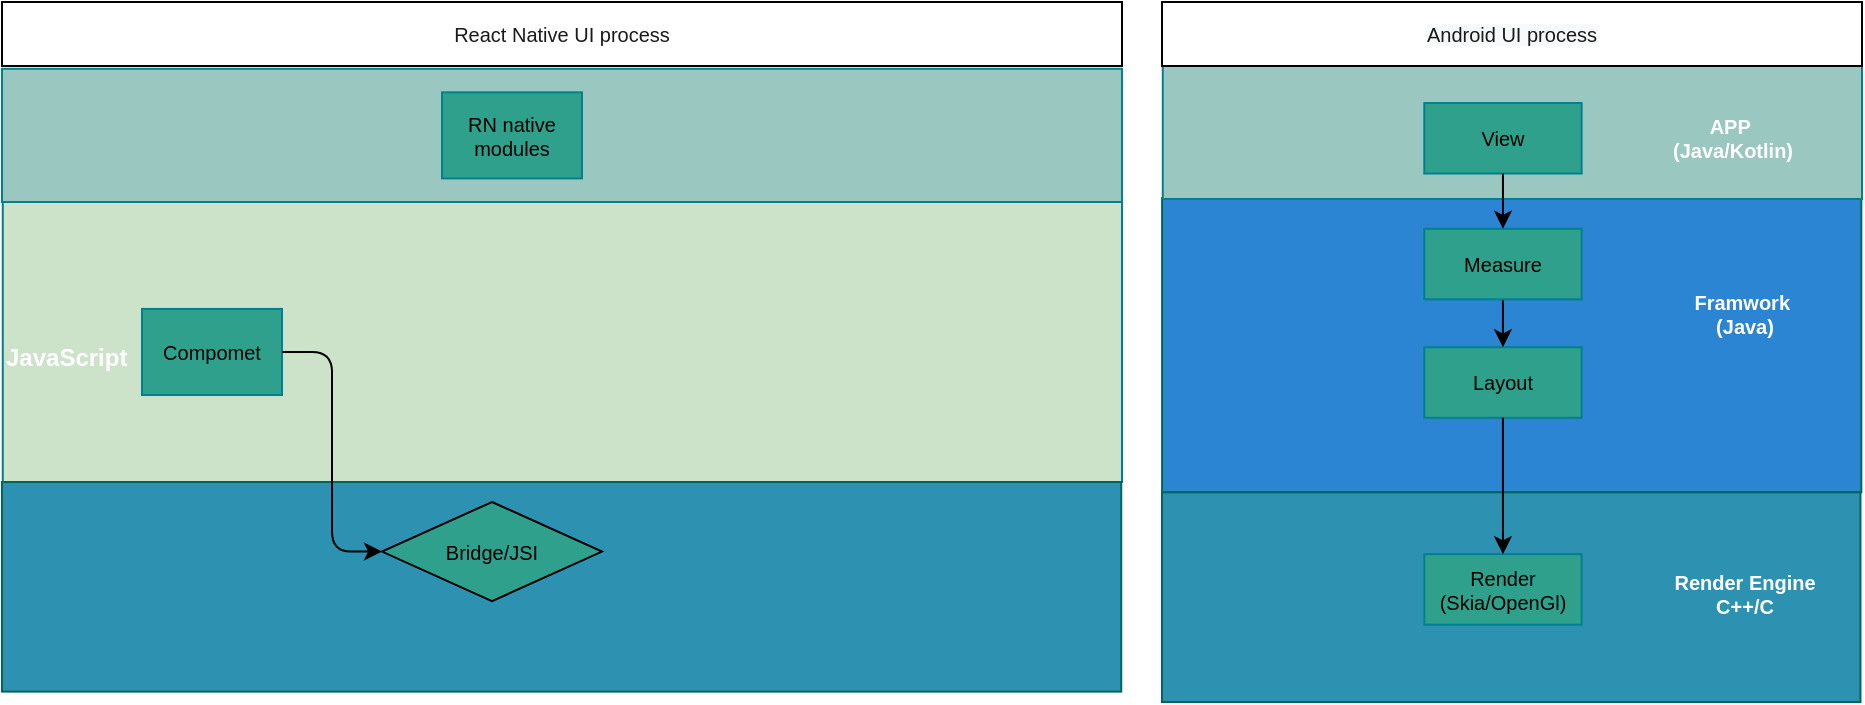 <mxfile version="14.5.8" type="github">
  <diagram name="Page-1" id="74e2e168-ea6b-b213-b513-2b3c1d86103e">
    <mxGraphModel dx="1061" dy="590" grid="1" gridSize="10" guides="1" tooltips="1" connect="1" arrows="1" fold="1" page="1" pageScale="1" pageWidth="1100" pageHeight="850" background="#FFFFFF" math="0" shadow="0">
      <root>
        <mxCell id="0" />
        <mxCell id="zV7dkoKjgI9M_0pRiy-D-59" parent="0" />
        <mxCell id="zV7dkoKjgI9M_0pRiy-D-126" value="&lt;span style=&quot;color: rgb(26 , 26 , 26)&quot;&gt;React Native UI process&lt;/span&gt;" style="whiteSpace=wrap;html=1;rounded=0;sketch=0;fontSize=10;fontColor=#FFFFFF;fillColor=#FFFFFF;container=0;" vertex="1" parent="zV7dkoKjgI9M_0pRiy-D-59">
          <mxGeometry width="560" height="32" as="geometry" />
        </mxCell>
        <mxCell id="zV7dkoKjgI9M_0pRiy-D-124" value="&lt;font color=&quot;#ffffff&quot;&gt;&lt;b&gt;&amp;nbsp; &amp;nbsp; &amp;nbsp;&amp;nbsp;&lt;br&gt;&lt;div&gt;&lt;b&gt;JavaScript&lt;/b&gt;&lt;/div&gt;&lt;/b&gt;&lt;/font&gt;" style="whiteSpace=wrap;html=1;rounded=0;sketch=0;strokeColor=#028090;fillColor=#CCE3CA;container=0;align=left;" vertex="1" parent="zV7dkoKjgI9M_0pRiy-D-59">
          <mxGeometry x="0.38" y="100" width="559.62" height="140" as="geometry" />
        </mxCell>
        <mxCell id="zV7dkoKjgI9M_0pRiy-D-138" value="" style="group" vertex="1" connectable="0" parent="zV7dkoKjgI9M_0pRiy-D-59">
          <mxGeometry x="580" width="350" height="350" as="geometry" />
        </mxCell>
        <mxCell id="zV7dkoKjgI9M_0pRiy-D-60" value="" style="whiteSpace=wrap;html=1;rounded=0;sketch=0;strokeColor=#006658;fontColor=#5C5C5C;fillColor=#2B85D2;container=0;" vertex="1" parent="zV7dkoKjgI9M_0pRiy-D-138">
          <mxGeometry x="0.043" y="98.048" width="349.615" height="147.146" as="geometry" />
        </mxCell>
        <mxCell id="zV7dkoKjgI9M_0pRiy-D-61" value="" style="whiteSpace=wrap;html=1;rounded=0;sketch=0;strokeColor=#006658;fontColor=#5C5C5C;fillColor=#2D91B2;container=0;" vertex="1" parent="zV7dkoKjgI9M_0pRiy-D-138">
          <mxGeometry y="245.19" width="349.23" height="104.81" as="geometry" />
        </mxCell>
        <mxCell id="zV7dkoKjgI9M_0pRiy-D-65" value="" style="whiteSpace=wrap;html=1;rounded=0;sketch=0;strokeColor=#028090;fontColor=#E4FDE1;fillColor=#9AC7BF;container=0;" vertex="1" parent="zV7dkoKjgI9M_0pRiy-D-138">
          <mxGeometry x="0.385" y="31.876" width="349.615" height="66.615" as="geometry" />
        </mxCell>
        <mxCell id="zV7dkoKjgI9M_0pRiy-D-66" value="APP&amp;nbsp;&lt;br style=&quot;font-size: 10px&quot;&gt;(Java/Kotlin)" style="text;html=1;resizable=0;autosize=1;align=center;verticalAlign=middle;points=[];fillColor=none;strokeColor=none;rounded=0;sketch=0;fontStyle=1;fontSize=10;fontColor=#FFFFFF;container=0;" vertex="1" parent="zV7dkoKjgI9M_0pRiy-D-138">
          <mxGeometry x="240.117" y="52.696" width="90" height="30" as="geometry" />
        </mxCell>
        <mxCell id="zV7dkoKjgI9M_0pRiy-D-68" value="Framwork&amp;nbsp;&lt;br style=&quot;font-size: 10px&quot;&gt;(Java)" style="text;html=1;resizable=0;autosize=1;align=center;verticalAlign=middle;points=[];fillColor=none;strokeColor=none;rounded=0;sketch=0;fontStyle=1;fontSize=10;fontColor=#FFFFFF;container=0;" vertex="1" parent="zV7dkoKjgI9M_0pRiy-D-138">
          <mxGeometry x="251.353" y="140.899" width="80" height="30" as="geometry" />
        </mxCell>
        <mxCell id="zV7dkoKjgI9M_0pRiy-D-70" value="Render Engine&lt;br style=&quot;font-size: 10px&quot;&gt;C++/C" style="text;html=1;resizable=0;autosize=1;align=center;verticalAlign=middle;points=[];fillColor=none;strokeColor=none;rounded=0;sketch=0;fontStyle=1;fontSize=10;fontColor=#FFFFFF;container=0;" vertex="1" parent="zV7dkoKjgI9M_0pRiy-D-138">
          <mxGeometry x="241.352" y="281.337" width="100" height="30" as="geometry" />
        </mxCell>
        <mxCell id="zV7dkoKjgI9M_0pRiy-D-71" value="Render&lt;br&gt;(Skia/OpenGl)" style="whiteSpace=wrap;html=1;rounded=0;sketch=0;strokeColor=#028090;fontSize=10;fontColor=#000000;fillColor=#2FA08C;container=0;" vertex="1" parent="zV7dkoKjgI9M_0pRiy-D-138">
          <mxGeometry x="131.15" y="276.082" width="78.663" height="35.255" as="geometry" />
        </mxCell>
        <mxCell id="zV7dkoKjgI9M_0pRiy-D-73" value="Layout" style="whiteSpace=wrap;html=1;rounded=0;sketch=0;strokeColor=#028090;fontSize=10;fontColor=#000000;fillColor=#2FA08C;container=0;" vertex="1" parent="zV7dkoKjgI9M_0pRiy-D-138">
          <mxGeometry x="131.146" y="172.647" width="78.663" height="35.255" as="geometry" />
        </mxCell>
        <mxCell id="zV7dkoKjgI9M_0pRiy-D-122" style="edgeStyle=orthogonalEdgeStyle;curved=0;rounded=1;sketch=0;orthogonalLoop=1;jettySize=auto;html=1;strokeColor=#000000;fillColor=#F45B69;fontSize=10;fontColor=#FFFFFF;" edge="1" parent="zV7dkoKjgI9M_0pRiy-D-138" source="zV7dkoKjgI9M_0pRiy-D-95" target="zV7dkoKjgI9M_0pRiy-D-73">
          <mxGeometry x="0.385" y="-43.065" as="geometry" />
        </mxCell>
        <mxCell id="zV7dkoKjgI9M_0pRiy-D-95" value="Measure" style="whiteSpace=wrap;html=1;rounded=0;sketch=0;strokeColor=#028090;fontSize=10;fontColor=#000000;fillColor=#2FA08C;container=0;" vertex="1" parent="zV7dkoKjgI9M_0pRiy-D-138">
          <mxGeometry x="131.148" y="113.416" width="78.668" height="35.255" as="geometry" />
        </mxCell>
        <mxCell id="zV7dkoKjgI9M_0pRiy-D-97" value="View" style="whiteSpace=wrap;html=1;rounded=0;sketch=0;strokeColor=#028090;fontSize=10;fontColor=#000000;fillColor=#2FA08C;container=0;" vertex="1" parent="zV7dkoKjgI9M_0pRiy-D-138">
          <mxGeometry x="131.146" y="50.506" width="78.663" height="35.255" as="geometry" />
        </mxCell>
        <mxCell id="zV7dkoKjgI9M_0pRiy-D-74" style="edgeStyle=orthogonalEdgeStyle;curved=0;rounded=1;sketch=0;orthogonalLoop=1;jettySize=auto;html=1;entryX=0.5;entryY=0;entryDx=0;entryDy=0;fillColor=#F45B69;fontSize=10;" edge="1" parent="zV7dkoKjgI9M_0pRiy-D-138" source="zV7dkoKjgI9M_0pRiy-D-73" target="zV7dkoKjgI9M_0pRiy-D-71">
          <mxGeometry x="0.385" y="-43.065" as="geometry" />
        </mxCell>
        <mxCell id="zV7dkoKjgI9M_0pRiy-D-116" style="edgeStyle=orthogonalEdgeStyle;curved=0;rounded=1;sketch=0;orthogonalLoop=1;jettySize=auto;html=1;entryX=0.5;entryY=0;entryDx=0;entryDy=0;fillColor=#F45B69;fontSize=10;exitX=0.5;exitY=1;exitDx=0;exitDy=0;" edge="1" parent="zV7dkoKjgI9M_0pRiy-D-138" source="zV7dkoKjgI9M_0pRiy-D-97" target="zV7dkoKjgI9M_0pRiy-D-95">
          <mxGeometry x="0.385" y="-43.065" as="geometry">
            <mxPoint x="174.176" y="15.223" as="sourcePoint" />
            <mxPoint x="174.176" y="89.781" as="targetPoint" />
          </mxGeometry>
        </mxCell>
        <mxCell id="zV7dkoKjgI9M_0pRiy-D-120" value="&lt;meta charset=&quot;utf-8&quot;&gt;&lt;span style=&quot;color: rgb(26, 26, 26); font-family: helvetica; font-size: 10px; font-style: normal; font-weight: 400; letter-spacing: normal; text-align: center; text-indent: 0px; text-transform: none; word-spacing: 0px; background-color: rgb(248, 249, 250); display: inline; float: none;&quot;&gt;Android UI process&lt;/span&gt;" style="whiteSpace=wrap;html=1;rounded=0;sketch=0;fontSize=10;fontColor=#FFFFFF;fillColor=#FFFFFF;container=0;" vertex="1" parent="zV7dkoKjgI9M_0pRiy-D-138">
          <mxGeometry width="350" height="32" as="geometry" />
        </mxCell>
        <mxCell id="zV7dkoKjgI9M_0pRiy-D-155" value="Compomet" style="whiteSpace=wrap;html=1;rounded=0;sketch=0;strokeColor=#028090;fontSize=10;fontColor=#000000;fillColor=#2FA08C;container=0;" vertex="1" parent="zV7dkoKjgI9M_0pRiy-D-59">
          <mxGeometry x="70" y="153.47" width="70" height="43.04" as="geometry" />
        </mxCell>
        <mxCell id="zV7dkoKjgI9M_0pRiy-D-163" value="" style="whiteSpace=wrap;html=1;rounded=0;sketch=0;strokeColor=#028090;fontColor=#E4FDE1;fillColor=#9AC7BF;container=0;" vertex="1" parent="zV7dkoKjgI9M_0pRiy-D-59">
          <mxGeometry y="33.39" width="560" height="66.61" as="geometry" />
        </mxCell>
        <mxCell id="zV7dkoKjgI9M_0pRiy-D-164" value="RN native modules" style="whiteSpace=wrap;html=1;rounded=0;sketch=0;strokeColor=#028090;fontSize=10;fontColor=#000000;fillColor=#2FA08C;container=0;" vertex="1" parent="zV7dkoKjgI9M_0pRiy-D-59">
          <mxGeometry x="220" y="45.17" width="70" height="43.04" as="geometry" />
        </mxCell>
        <mxCell id="zV7dkoKjgI9M_0pRiy-D-166" value="" style="whiteSpace=wrap;html=1;rounded=0;sketch=0;strokeColor=#006658;fontColor=#5C5C5C;fillColor=#2D91B2;container=0;" vertex="1" parent="zV7dkoKjgI9M_0pRiy-D-59">
          <mxGeometry x="-3.553e-15" y="240" width="559.62" height="104.81" as="geometry" />
        </mxCell>
        <mxCell id="zV7dkoKjgI9M_0pRiy-D-156" value="Bridge/JSI" style="rhombus;whiteSpace=wrap;html=1;rounded=0;sketch=0;strokeColor=#000000;fontSize=10;fontColor=#000000;fillColor=#2FA08C;" vertex="1" parent="zV7dkoKjgI9M_0pRiy-D-59">
          <mxGeometry x="190" y="250" width="110" height="49.59" as="geometry" />
        </mxCell>
        <mxCell id="zV7dkoKjgI9M_0pRiy-D-162" style="edgeStyle=orthogonalEdgeStyle;curved=0;rounded=1;sketch=0;orthogonalLoop=1;jettySize=auto;html=1;entryX=0;entryY=0.5;entryDx=0;entryDy=0;strokeColor=#000000;fillColor=#F45B69;fontSize=10;fontColor=#000000;" edge="1" parent="zV7dkoKjgI9M_0pRiy-D-59" source="zV7dkoKjgI9M_0pRiy-D-155" target="zV7dkoKjgI9M_0pRiy-D-156">
          <mxGeometry relative="1" as="geometry" />
        </mxCell>
      </root>
    </mxGraphModel>
  </diagram>
</mxfile>
